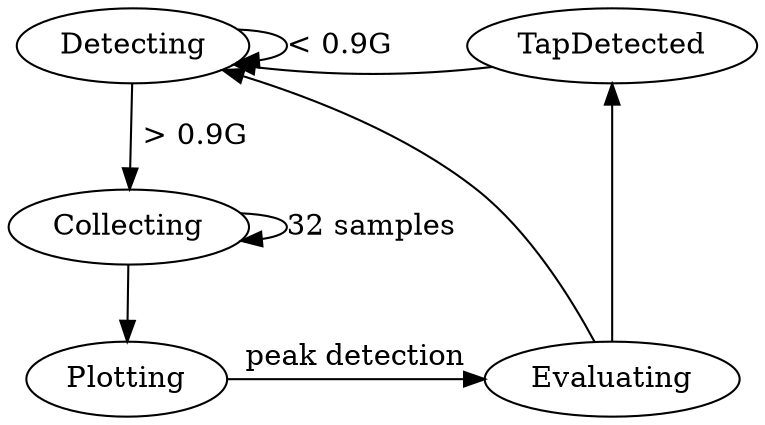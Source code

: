 digraph{
    { rank=max; Plotting, Evaluating};
    { rank=min; Detecting, TapDetected}
    
    Detecting
    Collecting
    Plotting
    Evaluating
    TapDetected

    Detecting->Detecting [label="< 0.9G"]
    Detecting->Collecting [label=" > 0.9G"]
    Collecting->Collecting [label="32 samples"]
    Collecting->Plotting
    Plotting->Evaluating [label="peak detection"]
    Evaluating->TapDetected
    Evaluating->Detecting [label=""]
    TapDetected->Detecting [weight=1]
    Detecting->TapDetected [style=invis]
    
}